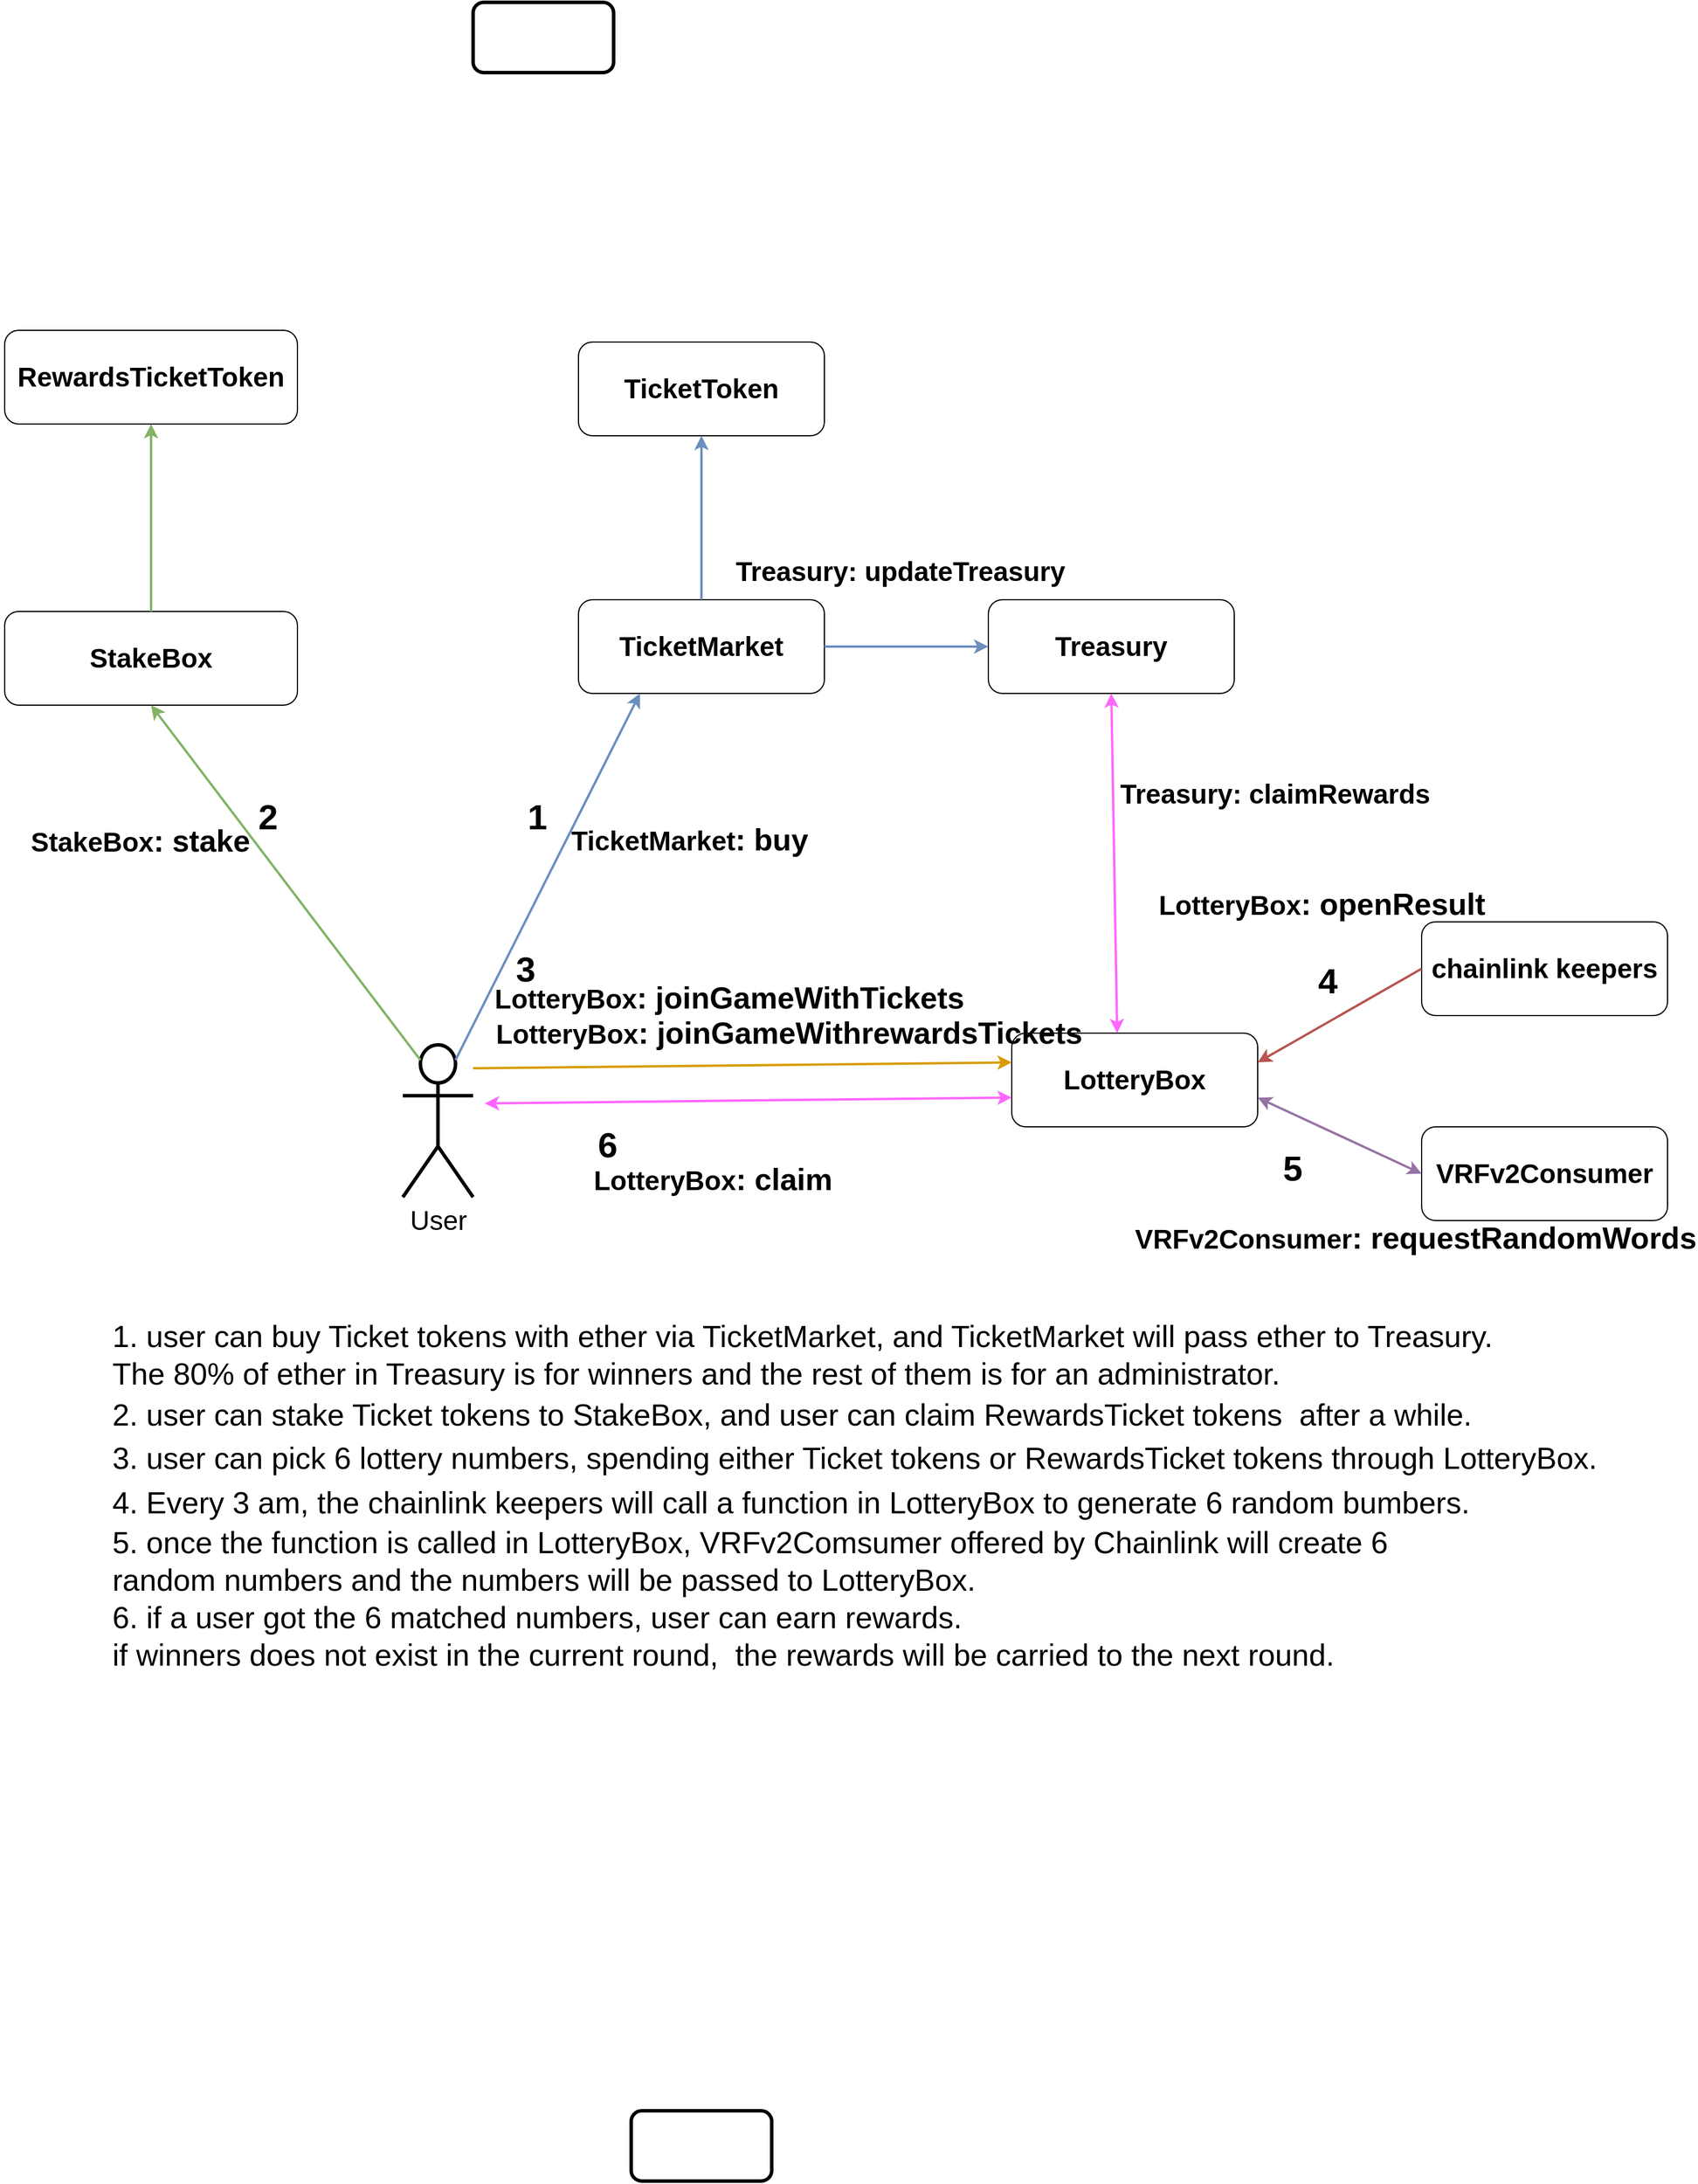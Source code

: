 <mxfile version="20.2.8" type="device"><diagram id="kh91h1iNp2-Xu0dTkWzY" name="페이지-1"><mxGraphModel dx="4382" dy="3012" grid="1" gridSize="10" guides="1" tooltips="1" connect="1" arrows="1" fold="1" page="1" pageScale="1" pageWidth="827" pageHeight="1169" math="0" shadow="0"><root><mxCell id="0"/><mxCell id="1" parent="0"/><mxCell id="vS-b0LM_SamIDjGisGuU-3" value="" style="rounded=1;whiteSpace=wrap;html=1;fontSize=17;" vertex="1" parent="1"><mxGeometry x="1120" y="760" width="210" height="80" as="geometry"/></mxCell><mxCell id="vS-b0LM_SamIDjGisGuU-2" value="&lt;b style=&quot;&quot;&gt;&lt;font style=&quot;font-size: 23px;&quot;&gt;VRFv2Consumer&lt;/font&gt;&lt;/b&gt;" style="text;html=1;strokeColor=none;fillColor=none;align=center;verticalAlign=middle;whiteSpace=wrap;rounded=0;fontSize=17;" vertex="1" parent="1"><mxGeometry x="1120" y="770" width="210" height="60" as="geometry"/></mxCell><mxCell id="vS-b0LM_SamIDjGisGuU-6" value="" style="rounded=1;whiteSpace=wrap;html=1;fontSize=17;" vertex="1" parent="1"><mxGeometry x="-90" y="320" width="250" height="80" as="geometry"/></mxCell><mxCell id="vS-b0LM_SamIDjGisGuU-7" value="&lt;b style=&quot;&quot;&gt;&lt;font style=&quot;font-size: 23px;&quot;&gt;StakeBox&lt;/font&gt;&lt;/b&gt;" style="text;html=1;strokeColor=none;fillColor=none;align=center;verticalAlign=middle;whiteSpace=wrap;rounded=0;fontSize=17;" vertex="1" parent="1"><mxGeometry x="-70" y="330" width="210" height="60" as="geometry"/></mxCell><mxCell id="vS-b0LM_SamIDjGisGuU-8" value="" style="rounded=1;whiteSpace=wrap;html=1;fontSize=17;" vertex="1" parent="1"><mxGeometry x="400" y="90" width="210" height="80" as="geometry"/></mxCell><mxCell id="vS-b0LM_SamIDjGisGuU-9" value="&lt;b style=&quot;&quot;&gt;&lt;font style=&quot;font-size: 23px;&quot;&gt;TicketToken&lt;/font&gt;&lt;/b&gt;" style="text;html=1;strokeColor=none;fillColor=none;align=center;verticalAlign=middle;whiteSpace=wrap;rounded=0;fontSize=17;" vertex="1" parent="1"><mxGeometry x="400" y="100" width="210" height="60" as="geometry"/></mxCell><mxCell id="vS-b0LM_SamIDjGisGuU-10" value="" style="rounded=1;whiteSpace=wrap;html=1;fontSize=17;" vertex="1" parent="1"><mxGeometry x="400" y="310" width="210" height="80" as="geometry"/></mxCell><mxCell id="vS-b0LM_SamIDjGisGuU-11" value="&lt;b style=&quot;&quot;&gt;&lt;font style=&quot;font-size: 23px;&quot;&gt;TicketMarket&lt;/font&gt;&lt;/b&gt;" style="text;html=1;strokeColor=none;fillColor=none;align=center;verticalAlign=middle;whiteSpace=wrap;rounded=0;fontSize=17;" vertex="1" parent="1"><mxGeometry x="400" y="320" width="210" height="60" as="geometry"/></mxCell><mxCell id="vS-b0LM_SamIDjGisGuU-12" value="User" style="shape=umlActor;verticalLabelPosition=bottom;verticalAlign=top;html=1;outlineConnect=0;fontSize=23;strokeWidth=3;" vertex="1" parent="1"><mxGeometry x="250" y="690" width="60" height="130" as="geometry"/></mxCell><mxCell id="vS-b0LM_SamIDjGisGuU-13" value="" style="endArrow=classic;html=1;rounded=0;fontSize=23;exitX=0.75;exitY=0.1;exitDx=0;exitDy=0;exitPerimeter=0;entryX=0.25;entryY=1;entryDx=0;entryDy=0;strokeWidth=2;fillColor=#dae8fc;strokeColor=#6c8ebf;" edge="1" parent="1" source="vS-b0LM_SamIDjGisGuU-12" target="vS-b0LM_SamIDjGisGuU-10"><mxGeometry width="50" height="50" relative="1" as="geometry"><mxPoint x="390" y="430" as="sourcePoint"/><mxPoint x="440" y="380" as="targetPoint"/></mxGeometry></mxCell><mxCell id="vS-b0LM_SamIDjGisGuU-15" value="" style="endArrow=classic;html=1;rounded=0;fontSize=23;exitX=0.5;exitY=0;exitDx=0;exitDy=0;entryX=0.5;entryY=1;entryDx=0;entryDy=0;strokeWidth=2;fillColor=#dae8fc;strokeColor=#6c8ebf;" edge="1" parent="1" source="vS-b0LM_SamIDjGisGuU-10" target="vS-b0LM_SamIDjGisGuU-8"><mxGeometry width="50" height="50" relative="1" as="geometry"><mxPoint x="365" y="623" as="sourcePoint"/><mxPoint x="462.5" y="400" as="targetPoint"/></mxGeometry></mxCell><mxCell id="vS-b0LM_SamIDjGisGuU-16" value="" style="rounded=1;whiteSpace=wrap;html=1;fontSize=17;" vertex="1" parent="1"><mxGeometry x="750" y="310" width="210" height="80" as="geometry"/></mxCell><mxCell id="vS-b0LM_SamIDjGisGuU-17" value="&lt;b style=&quot;&quot;&gt;&lt;font style=&quot;font-size: 23px;&quot;&gt;Treasury&lt;/font&gt;&lt;/b&gt;" style="text;html=1;strokeColor=none;fillColor=none;align=center;verticalAlign=middle;whiteSpace=wrap;rounded=0;fontSize=17;" vertex="1" parent="1"><mxGeometry x="750" y="320" width="210" height="60" as="geometry"/></mxCell><mxCell id="vS-b0LM_SamIDjGisGuU-18" value="" style="endArrow=classic;html=1;rounded=0;fontSize=23;exitX=1;exitY=0.5;exitDx=0;exitDy=0;entryX=0;entryY=0.5;entryDx=0;entryDy=0;strokeWidth=2;fillColor=#dae8fc;strokeColor=#6c8ebf;" edge="1" parent="1" source="vS-b0LM_SamIDjGisGuU-11" target="vS-b0LM_SamIDjGisGuU-17"><mxGeometry width="50" height="50" relative="1" as="geometry"><mxPoint x="365" y="623" as="sourcePoint"/><mxPoint x="462.5" y="400" as="targetPoint"/></mxGeometry></mxCell><mxCell id="vS-b0LM_SamIDjGisGuU-19" value="" style="rounded=1;whiteSpace=wrap;html=1;fontSize=17;" vertex="1" parent="1"><mxGeometry x="770" y="680" width="210" height="80" as="geometry"/></mxCell><mxCell id="vS-b0LM_SamIDjGisGuU-20" value="&lt;b style=&quot;&quot;&gt;&lt;font style=&quot;font-size: 23px;&quot;&gt;LotteryBox&lt;/font&gt;&lt;/b&gt;" style="text;html=1;strokeColor=none;fillColor=none;align=center;verticalAlign=middle;whiteSpace=wrap;rounded=0;fontSize=17;" vertex="1" parent="1"><mxGeometry x="770" y="690" width="210" height="60" as="geometry"/></mxCell><mxCell id="vS-b0LM_SamIDjGisGuU-22" value="" style="rounded=1;whiteSpace=wrap;html=1;fontSize=17;" vertex="1" parent="1"><mxGeometry x="1120" y="585" width="210" height="80" as="geometry"/></mxCell><mxCell id="vS-b0LM_SamIDjGisGuU-23" value="&lt;span style=&quot;font-size: 23px;&quot;&gt;&lt;b&gt;chainlink keepers&lt;/b&gt;&lt;/span&gt;" style="text;html=1;strokeColor=none;fillColor=none;align=center;verticalAlign=middle;whiteSpace=wrap;rounded=0;fontSize=17;" vertex="1" parent="1"><mxGeometry x="1120" y="595" width="210" height="60" as="geometry"/></mxCell><mxCell id="vS-b0LM_SamIDjGisGuU-24" value="" style="rounded=1;whiteSpace=wrap;html=1;fontSize=17;" vertex="1" parent="1"><mxGeometry x="-90" y="80" width="250" height="80" as="geometry"/></mxCell><mxCell id="vS-b0LM_SamIDjGisGuU-25" value="&lt;b style=&quot;&quot;&gt;&lt;font style=&quot;font-size: 23px;&quot;&gt;RewardsTicketToken&lt;/font&gt;&lt;/b&gt;" style="text;html=1;strokeColor=none;fillColor=none;align=center;verticalAlign=middle;whiteSpace=wrap;rounded=0;fontSize=17;" vertex="1" parent="1"><mxGeometry x="-70" y="90" width="210" height="60" as="geometry"/></mxCell><mxCell id="vS-b0LM_SamIDjGisGuU-26" value="" style="endArrow=classic;html=1;rounded=0;fontSize=23;exitX=0.25;exitY=0.1;exitDx=0;exitDy=0;exitPerimeter=0;entryX=0.5;entryY=1;entryDx=0;entryDy=0;strokeWidth=2;fillColor=#d5e8d4;strokeColor=#82b366;" edge="1" parent="1" source="vS-b0LM_SamIDjGisGuU-12" target="vS-b0LM_SamIDjGisGuU-6"><mxGeometry width="50" height="50" relative="1" as="geometry"><mxPoint x="305" y="713" as="sourcePoint"/><mxPoint x="462.5" y="400" as="targetPoint"/></mxGeometry></mxCell><mxCell id="vS-b0LM_SamIDjGisGuU-27" value="" style="endArrow=classic;html=1;rounded=0;fontSize=23;exitX=0.5;exitY=0;exitDx=0;exitDy=0;entryX=0.5;entryY=1;entryDx=0;entryDy=0;strokeWidth=2;entryPerimeter=0;fillColor=#d5e8d4;strokeColor=#82b366;" edge="1" parent="1" source="vS-b0LM_SamIDjGisGuU-6" target="vS-b0LM_SamIDjGisGuU-24"><mxGeometry width="50" height="50" relative="1" as="geometry"><mxPoint x="30" y="300" as="sourcePoint"/><mxPoint x="30" y="160" as="targetPoint"/></mxGeometry></mxCell><mxCell id="vS-b0LM_SamIDjGisGuU-35" value="" style="endArrow=classic;html=1;rounded=0;fontSize=23;entryX=0;entryY=0.25;entryDx=0;entryDy=0;strokeWidth=2;fillColor=#ffe6cc;strokeColor=#d79b00;" edge="1" parent="1" target="vS-b0LM_SamIDjGisGuU-20"><mxGeometry width="50" height="50" relative="1" as="geometry"><mxPoint x="310" y="710" as="sourcePoint"/><mxPoint x="462.5" y="400" as="targetPoint"/></mxGeometry></mxCell><mxCell id="vS-b0LM_SamIDjGisGuU-38" value="" style="endArrow=classic;startArrow=classic;html=1;rounded=0;strokeWidth=2;fontSize=23;entryX=0;entryY=0.75;entryDx=0;entryDy=0;fillColor=#e51400;strokeColor=#FF66FF;" edge="1" parent="1" target="vS-b0LM_SamIDjGisGuU-20"><mxGeometry width="50" height="50" relative="1" as="geometry"><mxPoint x="320" y="740" as="sourcePoint"/><mxPoint x="760" y="740" as="targetPoint"/></mxGeometry></mxCell><mxCell id="vS-b0LM_SamIDjGisGuU-39" value="" style="endArrow=classic;startArrow=classic;html=1;rounded=0;strokeWidth=2;fontSize=23;entryX=0;entryY=0.5;entryDx=0;entryDy=0;exitX=1;exitY=0.75;exitDx=0;exitDy=0;fillColor=#e1d5e7;strokeColor=#9673a6;" edge="1" parent="1" source="vS-b0LM_SamIDjGisGuU-20" target="vS-b0LM_SamIDjGisGuU-2"><mxGeometry width="50" height="50" relative="1" as="geometry"><mxPoint x="600" y="875" as="sourcePoint"/><mxPoint x="1050" y="870" as="targetPoint"/></mxGeometry></mxCell><mxCell id="vS-b0LM_SamIDjGisGuU-40" value="" style="endArrow=classic;html=1;rounded=0;fontSize=23;entryX=1;entryY=0.25;entryDx=0;entryDy=0;strokeWidth=2;exitX=0;exitY=0.5;exitDx=0;exitDy=0;fillColor=#f8cecc;strokeColor=#b85450;" edge="1" parent="1" source="vS-b0LM_SamIDjGisGuU-23" target="vS-b0LM_SamIDjGisGuU-20"><mxGeometry width="50" height="50" relative="1" as="geometry"><mxPoint x="320" y="720" as="sourcePoint"/><mxPoint x="780" y="715" as="targetPoint"/></mxGeometry></mxCell><mxCell id="vS-b0LM_SamIDjGisGuU-41" value="&lt;font style=&quot;font-size: 26px;&quot;&gt;1. user can buy Ticket tokens with ether via TicketMarket, and TicketMarket will pass ether to Treasury.&lt;br&gt;The 80% of ether in Treasury is for winners and the rest of them is for an administrator.&amp;nbsp;&amp;nbsp;&lt;/font&gt;" style="text;html=1;strokeColor=none;fillColor=none;align=left;verticalAlign=middle;whiteSpace=wrap;rounded=0;strokeWidth=3;fontSize=23;" vertex="1" parent="1"><mxGeometry y="930" width="1185" height="50" as="geometry"/></mxCell><mxCell id="vS-b0LM_SamIDjGisGuU-42" value="&lt;font style=&quot;font-size: 26px;&quot;&gt;2. user can stake Ticket tokens to StakeBox, and user can claim RewardsTicket tokens&amp;nbsp; after a while.&lt;/font&gt;" style="text;html=1;strokeColor=none;fillColor=none;align=left;verticalAlign=middle;whiteSpace=wrap;rounded=0;strokeWidth=3;fontSize=23;" vertex="1" parent="1"><mxGeometry y="981" width="1185" height="50" as="geometry"/></mxCell><mxCell id="vS-b0LM_SamIDjGisGuU-44" value="&lt;font style=&quot;font-size: 26px;&quot;&gt;3. user can pick 6 lottery numbers, spending either Ticket tokens or RewardsTicket&amp;nbsp;tokens through LotteryBox.&amp;nbsp;&lt;/font&gt;" style="text;html=1;strokeColor=none;fillColor=none;align=left;verticalAlign=middle;whiteSpace=wrap;rounded=0;strokeWidth=3;fontSize=23;" vertex="1" parent="1"><mxGeometry y="1018" width="1280" height="50" as="geometry"/></mxCell><mxCell id="vS-b0LM_SamIDjGisGuU-45" value="&lt;font style=&quot;font-size: 26px;&quot;&gt;4. Every 3 am, the chainlink keepers will call a function in LotteryBox to generate 6 random bumbers.&lt;/font&gt;" style="text;html=1;strokeColor=none;fillColor=none;align=left;verticalAlign=middle;whiteSpace=wrap;rounded=0;strokeWidth=3;fontSize=23;" vertex="1" parent="1"><mxGeometry y="1056" width="1185" height="50" as="geometry"/></mxCell><mxCell id="vS-b0LM_SamIDjGisGuU-46" value="&lt;font style=&quot;font-size: 26px;&quot;&gt;5. once the function is called in LotteryBox, VRFv2Comsumer offered by Chainlink will create 6 random numbers and the numbers will be passed to LotteryBox.&lt;/font&gt;" style="text;html=1;strokeColor=none;fillColor=none;align=left;verticalAlign=middle;whiteSpace=wrap;rounded=0;strokeWidth=3;fontSize=23;" vertex="1" parent="1"><mxGeometry y="1106" width="1185" height="50" as="geometry"/></mxCell><mxCell id="vS-b0LM_SamIDjGisGuU-49" value="&lt;font style=&quot;font-size: 26px;&quot;&gt;6. if a user got the 6 matched numbers, user can earn rewards.&amp;nbsp;&lt;br&gt;if winners does not exist in the current round,&amp;nbsp; the rewards will be carried to the next round.&amp;nbsp; &amp;nbsp;&lt;/font&gt;" style="text;html=1;strokeColor=none;fillColor=none;align=left;verticalAlign=middle;whiteSpace=wrap;rounded=0;strokeWidth=3;fontSize=23;" vertex="1" parent="1"><mxGeometry y="1170" width="1185" height="50" as="geometry"/></mxCell><mxCell id="vS-b0LM_SamIDjGisGuU-50" value="&lt;b&gt;&lt;span style=&quot;font-size: 17px;&quot;&gt;&lt;font style=&quot;font-size: 23px;&quot;&gt;TicketMarket&lt;/font&gt;&lt;/span&gt;: buy&lt;/b&gt;" style="text;html=1;strokeColor=none;fillColor=none;align=center;verticalAlign=middle;whiteSpace=wrap;rounded=0;strokeWidth=3;fontSize=26;" vertex="1" parent="1"><mxGeometry x="380" y="500" width="230" height="30" as="geometry"/></mxCell><mxCell id="vS-b0LM_SamIDjGisGuU-51" value="&lt;font style=&quot;font-size: 30px;&quot;&gt;&lt;b&gt;1&lt;/b&gt;&lt;/font&gt;" style="text;html=1;strokeColor=none;fillColor=none;align=center;verticalAlign=middle;whiteSpace=wrap;rounded=0;strokeWidth=3;fontSize=26;" vertex="1" parent="1"><mxGeometry x="280" y="480" width="170" height="30" as="geometry"/></mxCell><mxCell id="vS-b0LM_SamIDjGisGuU-52" value="&lt;b&gt;&lt;span style=&quot;font-size: 17px;&quot;&gt;&lt;font style=&quot;font-size: 23px;&quot;&gt;StakeBox&lt;/font&gt;&lt;/span&gt;: stake&lt;/b&gt;" style="text;html=1;strokeColor=none;fillColor=none;align=center;verticalAlign=middle;whiteSpace=wrap;rounded=0;strokeWidth=3;fontSize=26;" vertex="1" parent="1"><mxGeometry x="-94" y="501" width="240" height="30" as="geometry"/></mxCell><mxCell id="vS-b0LM_SamIDjGisGuU-53" value="&lt;font style=&quot;font-size: 30px;&quot;&gt;&lt;b&gt;2&lt;/b&gt;&lt;/font&gt;" style="text;html=1;strokeColor=none;fillColor=none;align=center;verticalAlign=middle;whiteSpace=wrap;rounded=0;strokeWidth=3;fontSize=26;" vertex="1" parent="1"><mxGeometry x="50" y="480" width="170" height="30" as="geometry"/></mxCell><mxCell id="vS-b0LM_SamIDjGisGuU-54" value="&lt;b style=&quot;font-size: 17px;&quot;&gt;&lt;font style=&quot;font-size: 23px;&quot;&gt;Treasury:&amp;nbsp;&lt;/font&gt;&lt;/b&gt;&lt;span style=&quot;font-size: 23px;&quot;&gt;&lt;b&gt;updateTreasury&lt;/b&gt;&lt;/span&gt;" style="text;html=1;strokeColor=none;fillColor=none;align=center;verticalAlign=middle;whiteSpace=wrap;rounded=0;strokeWidth=3;fontSize=26;" vertex="1" parent="1"><mxGeometry x="560" y="270" width="230" height="30" as="geometry"/></mxCell><mxCell id="vS-b0LM_SamIDjGisGuU-55" value="&lt;b style=&quot;font-size: 17px;&quot;&gt;&lt;font style=&quot;font-size: 23px;&quot;&gt;LotteryBox&lt;/font&gt;&lt;/b&gt;&lt;b&gt;:&amp;nbsp;joinGameWithTickets&lt;/b&gt;" style="text;html=1;strokeColor=none;fillColor=none;align=center;verticalAlign=middle;whiteSpace=wrap;rounded=0;strokeWidth=3;fontSize=26;" vertex="1" parent="1"><mxGeometry x="414" y="635" width="230" height="30" as="geometry"/></mxCell><mxCell id="vS-b0LM_SamIDjGisGuU-56" value="&lt;b style=&quot;font-size: 17px;&quot;&gt;&lt;font style=&quot;font-size: 23px;&quot;&gt;LotteryBox&lt;/font&gt;&lt;/b&gt;&lt;b&gt;:&amp;nbsp;joinGameWithrewardsTickets&lt;/b&gt;" style="text;html=1;strokeColor=none;fillColor=none;align=center;verticalAlign=middle;whiteSpace=wrap;rounded=0;strokeWidth=3;fontSize=26;" vertex="1" parent="1"><mxGeometry x="465" y="665" width="230" height="30" as="geometry"/></mxCell><mxCell id="vS-b0LM_SamIDjGisGuU-58" value="&lt;font style=&quot;font-size: 30px;&quot;&gt;&lt;b&gt;3&lt;/b&gt;&lt;/font&gt;" style="text;html=1;strokeColor=none;fillColor=none;align=center;verticalAlign=middle;whiteSpace=wrap;rounded=0;strokeWidth=3;fontSize=26;" vertex="1" parent="1"><mxGeometry x="270" y="610" width="170" height="30" as="geometry"/></mxCell><mxCell id="vS-b0LM_SamIDjGisGuU-59" value="&lt;font style=&quot;font-size: 30px;&quot;&gt;&lt;b&gt;4&lt;/b&gt;&lt;/font&gt;" style="text;html=1;strokeColor=none;fillColor=none;align=center;verticalAlign=middle;whiteSpace=wrap;rounded=0;strokeWidth=3;fontSize=26;" vertex="1" parent="1"><mxGeometry x="955" y="620" width="170" height="30" as="geometry"/></mxCell><mxCell id="vS-b0LM_SamIDjGisGuU-60" value="&lt;b style=&quot;font-size: 17px;&quot;&gt;&lt;font style=&quot;font-size: 23px;&quot;&gt;LotteryBox&lt;/font&gt;&lt;/b&gt;&lt;b&gt;:&amp;nbsp;openResult&lt;/b&gt;" style="text;html=1;strokeColor=none;fillColor=none;align=center;verticalAlign=middle;whiteSpace=wrap;rounded=0;strokeWidth=3;fontSize=26;" vertex="1" parent="1"><mxGeometry x="920" y="555" width="230" height="30" as="geometry"/></mxCell><mxCell id="vS-b0LM_SamIDjGisGuU-61" value="&lt;font style=&quot;font-size: 30px;&quot;&gt;&lt;b&gt;5&lt;/b&gt;&lt;/font&gt;" style="text;html=1;strokeColor=none;fillColor=none;align=center;verticalAlign=middle;whiteSpace=wrap;rounded=0;strokeWidth=3;fontSize=26;" vertex="1" parent="1"><mxGeometry x="925" y="780" width="170" height="30" as="geometry"/></mxCell><mxCell id="vS-b0LM_SamIDjGisGuU-62" value="&lt;b style=&quot;font-size: 17px;&quot;&gt;&lt;font style=&quot;font-size: 23px;&quot;&gt;VRFv2Consumer&lt;/font&gt;&lt;/b&gt;&lt;b&gt;:&amp;nbsp;requestRandomWords&lt;/b&gt;" style="text;html=1;strokeColor=none;fillColor=none;align=center;verticalAlign=middle;whiteSpace=wrap;rounded=0;strokeWidth=3;fontSize=26;" vertex="1" parent="1"><mxGeometry x="1000" y="840" width="230" height="30" as="geometry"/></mxCell><mxCell id="vS-b0LM_SamIDjGisGuU-64" value="&lt;font style=&quot;font-size: 30px;&quot;&gt;&lt;b&gt;6&lt;/b&gt;&lt;/font&gt;" style="text;html=1;strokeColor=none;fillColor=none;align=center;verticalAlign=middle;whiteSpace=wrap;rounded=0;strokeWidth=3;fontSize=26;" vertex="1" parent="1"><mxGeometry x="340" y="760" width="170" height="30" as="geometry"/></mxCell><mxCell id="vS-b0LM_SamIDjGisGuU-65" value="&lt;b style=&quot;font-size: 17px;&quot;&gt;&lt;font style=&quot;font-size: 23px;&quot;&gt;LotteryBox&lt;/font&gt;&lt;/b&gt;&lt;b&gt;:&amp;nbsp;claim&lt;/b&gt;" style="text;html=1;strokeColor=none;fillColor=none;align=center;verticalAlign=middle;whiteSpace=wrap;rounded=0;strokeWidth=3;fontSize=26;" vertex="1" parent="1"><mxGeometry x="400" y="790" width="230" height="30" as="geometry"/></mxCell><mxCell id="vS-b0LM_SamIDjGisGuU-67" value="&lt;b style=&quot;font-size: 17px;&quot;&gt;&lt;font style=&quot;font-size: 23px;&quot;&gt;Treasury:&amp;nbsp;&lt;/font&gt;&lt;/b&gt;&lt;span style=&quot;font-size: 23px;&quot;&gt;&lt;b&gt;claimRewards&lt;/b&gt;&lt;/span&gt;" style="text;html=1;strokeColor=none;fillColor=none;align=center;verticalAlign=middle;whiteSpace=wrap;rounded=0;strokeWidth=3;fontSize=26;" vertex="1" parent="1"><mxGeometry x="880" y="460" width="230" height="30" as="geometry"/></mxCell><mxCell id="vS-b0LM_SamIDjGisGuU-68" value="" style="endArrow=classic;startArrow=classic;html=1;rounded=0;strokeWidth=2;fontSize=23;fillColor=#e51400;strokeColor=#FF66FF;exitX=0.5;exitY=1;exitDx=0;exitDy=0;" edge="1" parent="1" source="vS-b0LM_SamIDjGisGuU-16"><mxGeometry width="50" height="50" relative="1" as="geometry"><mxPoint x="330" y="750" as="sourcePoint"/><mxPoint x="860" y="680" as="targetPoint"/></mxGeometry></mxCell><mxCell id="vS-b0LM_SamIDjGisGuU-70" value="" style="rounded=1;whiteSpace=wrap;html=1;strokeWidth=3;fontSize=30;fontColor=#B5739D;" vertex="1" parent="1"><mxGeometry x="310" y="-200" width="120" height="60" as="geometry"/></mxCell><mxCell id="vS-b0LM_SamIDjGisGuU-71" value="" style="rounded=1;whiteSpace=wrap;html=1;strokeWidth=3;fontSize=30;fontColor=#B5739D;" vertex="1" parent="1"><mxGeometry x="445" y="1600" width="120" height="60" as="geometry"/></mxCell></root></mxGraphModel></diagram></mxfile>